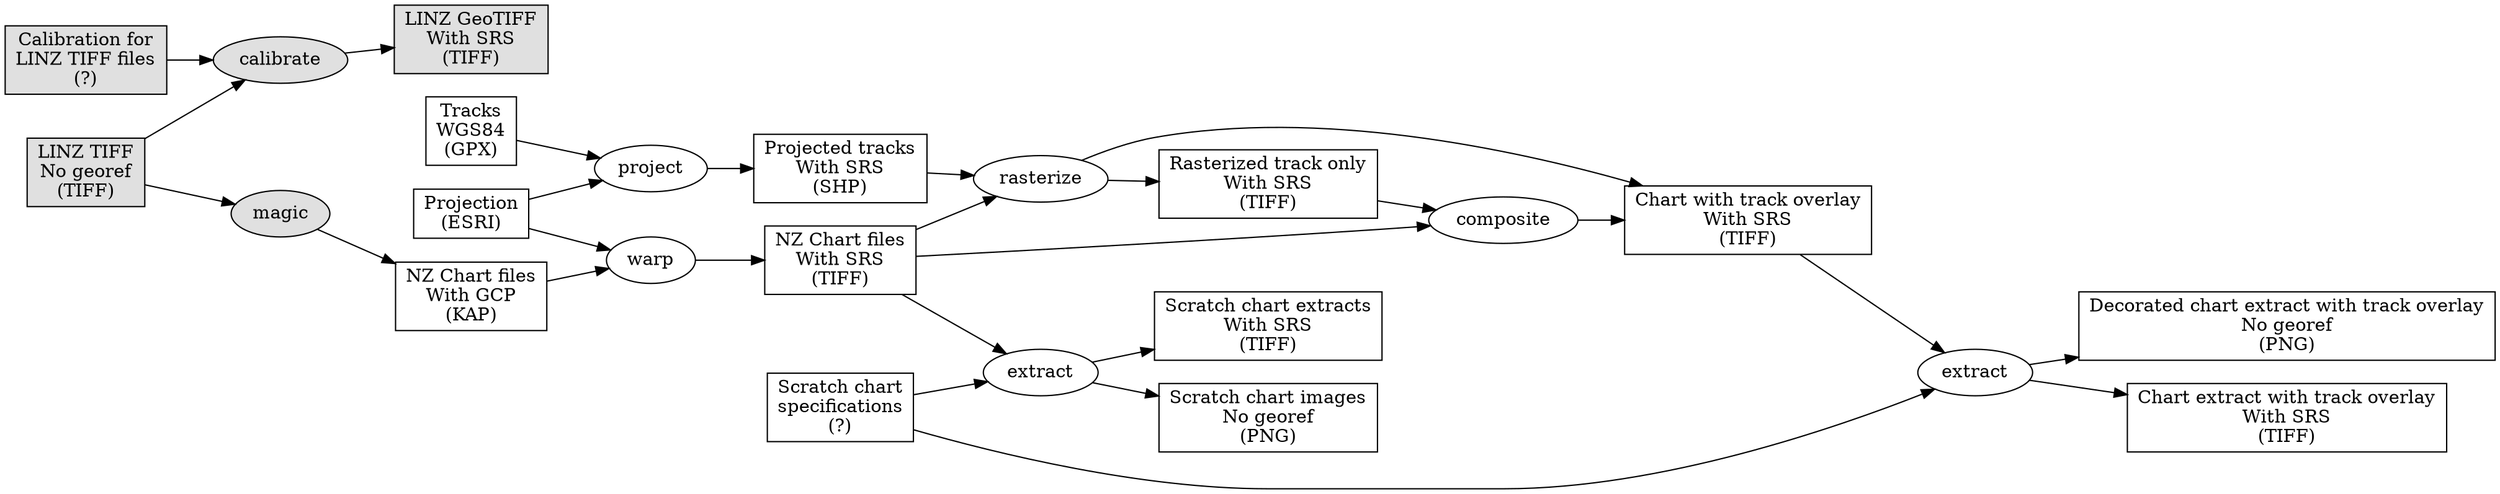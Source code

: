 digraph
{
   rankdir=LR

   {
      node [ shape=box ]
      LINZ_tif         [ label="LINZ TIFF\nNo georef\n(TIFF)", style=filled, fillcolor="#E0E0E0" ]
      LINZ_GTiff       [ label="LINZ GeoTIFF\nWith SRS\n(TIFF)", style=filled, fillcolor="#E0E0E0" ]
      LINZ_cal         [ label="Calibration for\nLINZ TIFF files\n(?)", style=filled, fillcolor="#E0E0E0" ]
      NZ_chart_kap     [ label="NZ Chart files\nWith GCP\n(KAP)" ]
      NZ_chart_tiff    [ label="NZ Chart files\nWith SRS\n(TIFF)" ]
      scratch_spec     [ label="Scratch chart\nspecifications\n(?)" ]
      track_gpx        [ label="Tracks\nWGS84\n(GPX)" ]
      track_shp        [ label="Projected tracks\nWith SRS\n(SHP)" ]
      projection       [ label="Projection\n(ESRI)" ]
      scratch_png      [ label="Scratch chart images\nNo georef\n(PNG)" ]
      scratch_tiff     [ label="Scratch chart extracts\nWith SRS\n(TIFF)" ]
      track_overlay       [ label="Rasterized track only\nWith SRS\n(TIFF)" ]
      chart_with_overlay  [ label="Chart with track overlay\nWith SRS\n(TIFF)" ]
      scratch_with_overlay_png  [ label="Decorated chart extract with track overlay\nNo georef\n(PNG)" ]
      scratch_with_overlay_tiff [ label="Chart extract with track overlay\nWith SRS\n(TIFF)" ]
   }
   
   calibrate [ style=filled, fillcolor="#E0E0E0" ]
   magic [ style=filled, fillcolor="#E0E0E0" ]
   extract1 [ label="extract" ]
      
   LINZ_tif -> calibrate
   LINZ_cal -> calibrate
   calibrate -> LINZ_GTiff

   LINZ_tif -> magic
   magic -> NZ_chart_kap
   
   NZ_chart_kap -> warp
   projection -> warp
   warp -> NZ_chart_tiff
   
   NZ_chart_tiff -> extract
   scratch_spec -> extract
   extract -> scratch_png
   extract -> scratch_tiff
   
   track_gpx -> project
   projection -> project
   project -> track_shp
   
   track_shp -> rasterize
   NZ_chart_tiff -> rasterize
   rasterize -> chart_with_overlay
   rasterize -> track_overlay
   
#   track_shp -> summarize
#   scratch_spec -> summarize
#   NZ_chart_tiff -> summarize
#   summarize -> small_chart_with_track_png

   NZ_chart_tiff -> composite
   track_overlay -> composite
   composite -> chart_with_overlay
   
   scratch_spec -> extract1
   chart_with_overlay -> extract1
   extract1 -> scratch_with_overlay_tiff
   extract1 -> scratch_with_overlay_png
   
}
